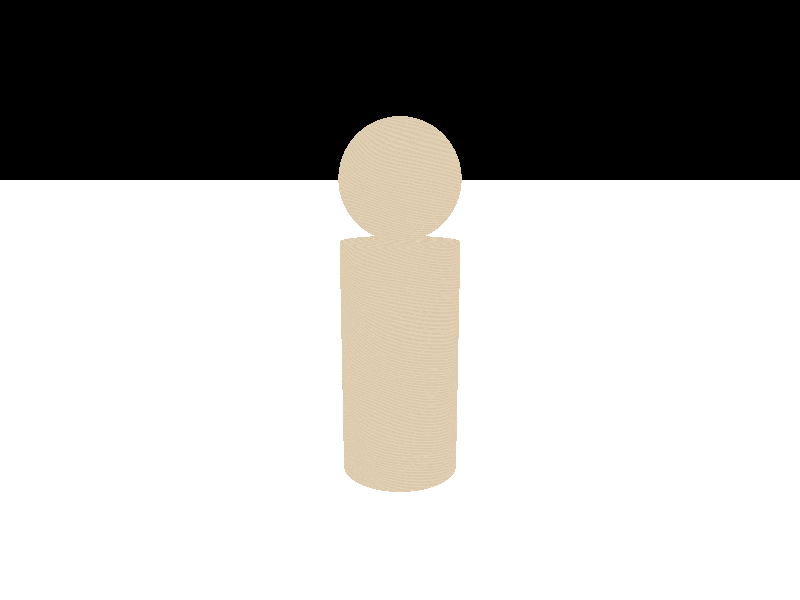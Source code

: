 #include "colors.inc"
#include "woods.inc"

union {
 cylinder {0,4*y,1}
 sphere {5*y,1}
 texture {T_Wood3 translate 12 rotate 42}
}

plane {y,0
 pigment {White}
 finish {reflection .2}
 normal {bozo .05 scale .2}
}

light_source {10*<1,1,-1> color rgb .6}
light_source {10*<-1,1,-1> color rgb .6 area_light 3*x,3*y,5,5 jitter}

camera {
 location <0,5,-10>
 look_at 3*y
}
